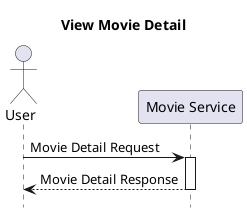 @startuml
hide footbox
title View Movie Detail

actor User
participant "Movie Service" as MS

User -> MS: Movie Detail Request
activate MS
MS --> User: Movie Detail Response
deactivate MS

@enduml